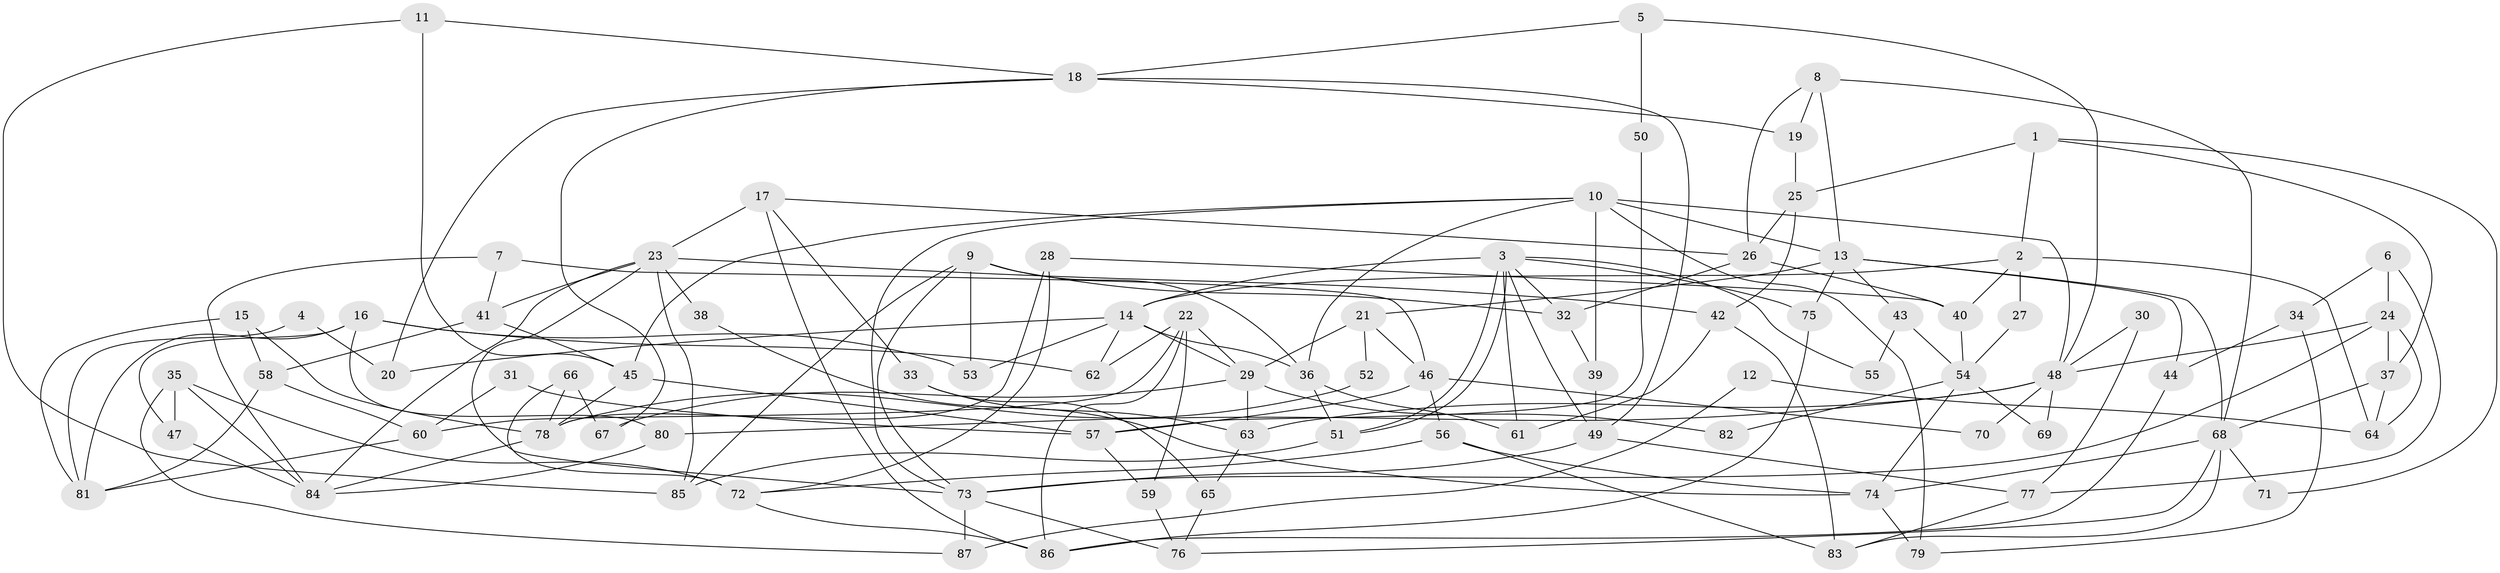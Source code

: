 // Generated by graph-tools (version 1.1) at 2025/50/03/09/25 04:50:38]
// undirected, 87 vertices, 174 edges
graph export_dot {
graph [start="1"]
  node [color=gray90,style=filled];
  1;
  2;
  3;
  4;
  5;
  6;
  7;
  8;
  9;
  10;
  11;
  12;
  13;
  14;
  15;
  16;
  17;
  18;
  19;
  20;
  21;
  22;
  23;
  24;
  25;
  26;
  27;
  28;
  29;
  30;
  31;
  32;
  33;
  34;
  35;
  36;
  37;
  38;
  39;
  40;
  41;
  42;
  43;
  44;
  45;
  46;
  47;
  48;
  49;
  50;
  51;
  52;
  53;
  54;
  55;
  56;
  57;
  58;
  59;
  60;
  61;
  62;
  63;
  64;
  65;
  66;
  67;
  68;
  69;
  70;
  71;
  72;
  73;
  74;
  75;
  76;
  77;
  78;
  79;
  80;
  81;
  82;
  83;
  84;
  85;
  86;
  87;
  1 -- 25;
  1 -- 37;
  1 -- 2;
  1 -- 71;
  2 -- 40;
  2 -- 14;
  2 -- 27;
  2 -- 64;
  3 -- 61;
  3 -- 51;
  3 -- 51;
  3 -- 14;
  3 -- 32;
  3 -- 49;
  3 -- 55;
  3 -- 75;
  4 -- 20;
  4 -- 81;
  5 -- 48;
  5 -- 18;
  5 -- 50;
  6 -- 77;
  6 -- 24;
  6 -- 34;
  7 -- 41;
  7 -- 84;
  7 -- 46;
  8 -- 26;
  8 -- 68;
  8 -- 13;
  8 -- 19;
  9 -- 53;
  9 -- 36;
  9 -- 32;
  9 -- 73;
  9 -- 85;
  10 -- 39;
  10 -- 73;
  10 -- 13;
  10 -- 36;
  10 -- 45;
  10 -- 48;
  10 -- 79;
  11 -- 18;
  11 -- 85;
  11 -- 45;
  12 -- 87;
  12 -- 64;
  13 -- 21;
  13 -- 43;
  13 -- 44;
  13 -- 68;
  13 -- 75;
  14 -- 20;
  14 -- 29;
  14 -- 36;
  14 -- 53;
  14 -- 62;
  15 -- 81;
  15 -- 78;
  15 -- 58;
  16 -- 81;
  16 -- 62;
  16 -- 47;
  16 -- 53;
  16 -- 80;
  17 -- 23;
  17 -- 86;
  17 -- 26;
  17 -- 33;
  18 -- 49;
  18 -- 19;
  18 -- 20;
  18 -- 67;
  19 -- 25;
  21 -- 46;
  21 -- 29;
  21 -- 52;
  22 -- 29;
  22 -- 86;
  22 -- 59;
  22 -- 60;
  22 -- 62;
  23 -- 73;
  23 -- 85;
  23 -- 38;
  23 -- 41;
  23 -- 42;
  23 -- 84;
  24 -- 48;
  24 -- 64;
  24 -- 37;
  24 -- 73;
  25 -- 26;
  25 -- 42;
  26 -- 32;
  26 -- 40;
  27 -- 54;
  28 -- 72;
  28 -- 78;
  28 -- 40;
  29 -- 63;
  29 -- 67;
  29 -- 82;
  30 -- 77;
  30 -- 48;
  31 -- 60;
  31 -- 57;
  32 -- 39;
  33 -- 63;
  33 -- 65;
  34 -- 44;
  34 -- 79;
  35 -- 72;
  35 -- 84;
  35 -- 47;
  35 -- 87;
  36 -- 51;
  36 -- 61;
  37 -- 68;
  37 -- 64;
  38 -- 74;
  39 -- 49;
  40 -- 54;
  41 -- 45;
  41 -- 58;
  42 -- 83;
  42 -- 61;
  43 -- 54;
  43 -- 55;
  44 -- 86;
  45 -- 57;
  45 -- 78;
  46 -- 57;
  46 -- 56;
  46 -- 70;
  47 -- 84;
  48 -- 80;
  48 -- 63;
  48 -- 69;
  48 -- 70;
  49 -- 73;
  49 -- 77;
  50 -- 57;
  51 -- 85;
  52 -- 78;
  54 -- 74;
  54 -- 69;
  54 -- 82;
  56 -- 74;
  56 -- 72;
  56 -- 83;
  57 -- 59;
  58 -- 60;
  58 -- 81;
  59 -- 76;
  60 -- 81;
  63 -- 65;
  65 -- 76;
  66 -- 78;
  66 -- 67;
  66 -- 72;
  68 -- 76;
  68 -- 71;
  68 -- 74;
  68 -- 83;
  72 -- 86;
  73 -- 76;
  73 -- 87;
  74 -- 79;
  75 -- 86;
  77 -- 83;
  78 -- 84;
  80 -- 84;
}
